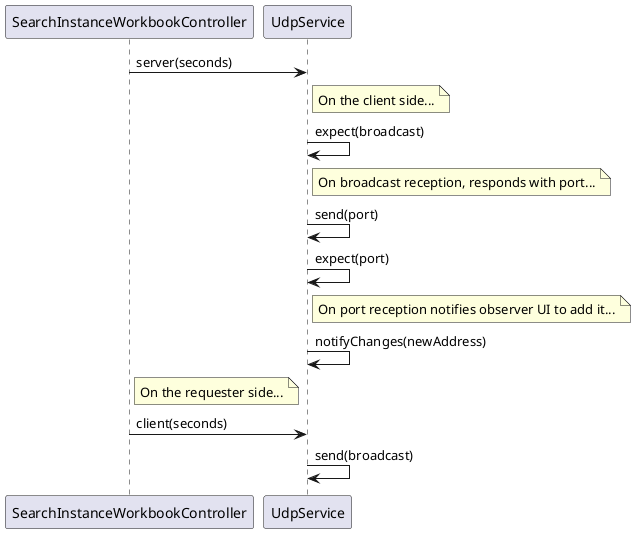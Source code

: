 @startuml doc-files/ipc_03.2_udp.png

participant "SearchInstanceWorkbookController" as Control
participant "UdpService" as udp

Control->udp: server(seconds)

note right of udp: On the client side...
udp->udp: expect(broadcast)
note right of udp: On broadcast reception, responds with port...
udp->udp: send(port)
udp->udp: expect(port)
note right of udp: On port reception notifies observer UI to add it...
udp->udp: notifyChanges(newAddress)

note right of Control: On the requester side...
Control->udp: client(seconds)
udp->udp: send(broadcast)




@enduml